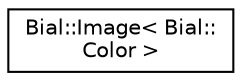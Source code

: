 digraph "Graphical Class Hierarchy"
{
  edge [fontname="Helvetica",fontsize="10",labelfontname="Helvetica",labelfontsize="10"];
  node [fontname="Helvetica",fontsize="10",shape=record];
  rankdir="LR";
  Node1 [label="Bial::Image\< Bial::\lColor \>",height=0.2,width=0.4,color="black", fillcolor="white", style="filled",URL="$class_bial_1_1_image.html"];
}
